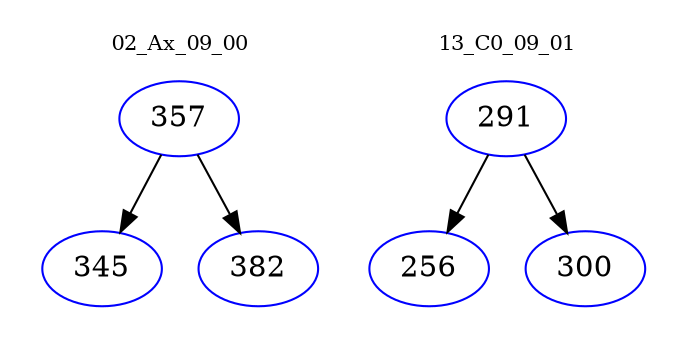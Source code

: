 digraph{
subgraph cluster_0 {
color = white
label = "02_Ax_09_00";
fontsize=10;
T0_357 [label="357", color="blue"]
T0_357 -> T0_345 [color="black"]
T0_345 [label="345", color="blue"]
T0_357 -> T0_382 [color="black"]
T0_382 [label="382", color="blue"]
}
subgraph cluster_1 {
color = white
label = "13_C0_09_01";
fontsize=10;
T1_291 [label="291", color="blue"]
T1_291 -> T1_256 [color="black"]
T1_256 [label="256", color="blue"]
T1_291 -> T1_300 [color="black"]
T1_300 [label="300", color="blue"]
}
}
